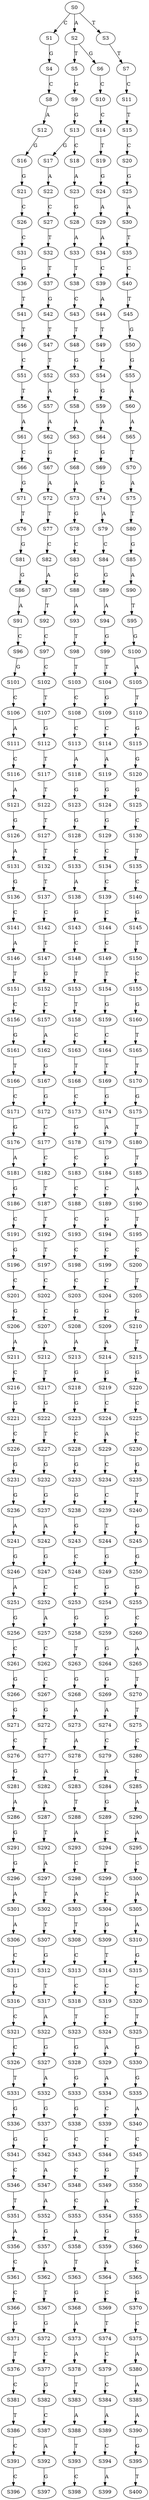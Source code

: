 strict digraph  {
	S0 -> S1 [ label = C ];
	S0 -> S2 [ label = A ];
	S0 -> S3 [ label = T ];
	S1 -> S4 [ label = G ];
	S2 -> S5 [ label = T ];
	S2 -> S6 [ label = G ];
	S3 -> S7 [ label = T ];
	S4 -> S8 [ label = C ];
	S5 -> S9 [ label = G ];
	S6 -> S10 [ label = C ];
	S7 -> S11 [ label = C ];
	S8 -> S12 [ label = A ];
	S9 -> S13 [ label = G ];
	S10 -> S14 [ label = C ];
	S11 -> S15 [ label = T ];
	S12 -> S16 [ label = G ];
	S13 -> S17 [ label = G ];
	S13 -> S18 [ label = C ];
	S14 -> S19 [ label = T ];
	S15 -> S20 [ label = C ];
	S16 -> S21 [ label = G ];
	S17 -> S22 [ label = A ];
	S18 -> S23 [ label = A ];
	S19 -> S24 [ label = G ];
	S20 -> S25 [ label = G ];
	S21 -> S26 [ label = C ];
	S22 -> S27 [ label = C ];
	S23 -> S28 [ label = G ];
	S24 -> S29 [ label = A ];
	S25 -> S30 [ label = A ];
	S26 -> S31 [ label = C ];
	S27 -> S32 [ label = T ];
	S28 -> S33 [ label = A ];
	S29 -> S34 [ label = A ];
	S30 -> S35 [ label = T ];
	S31 -> S36 [ label = G ];
	S32 -> S37 [ label = T ];
	S33 -> S38 [ label = T ];
	S34 -> S39 [ label = C ];
	S35 -> S40 [ label = C ];
	S36 -> S41 [ label = T ];
	S37 -> S42 [ label = G ];
	S38 -> S43 [ label = C ];
	S39 -> S44 [ label = A ];
	S40 -> S45 [ label = T ];
	S41 -> S46 [ label = T ];
	S42 -> S47 [ label = T ];
	S43 -> S48 [ label = T ];
	S44 -> S49 [ label = T ];
	S45 -> S50 [ label = G ];
	S46 -> S51 [ label = C ];
	S47 -> S52 [ label = T ];
	S48 -> S53 [ label = G ];
	S49 -> S54 [ label = G ];
	S50 -> S55 [ label = G ];
	S51 -> S56 [ label = T ];
	S52 -> S57 [ label = A ];
	S53 -> S58 [ label = G ];
	S54 -> S59 [ label = G ];
	S55 -> S60 [ label = A ];
	S56 -> S61 [ label = A ];
	S57 -> S62 [ label = A ];
	S58 -> S63 [ label = A ];
	S59 -> S64 [ label = A ];
	S60 -> S65 [ label = A ];
	S61 -> S66 [ label = C ];
	S62 -> S67 [ label = G ];
	S63 -> S68 [ label = C ];
	S64 -> S69 [ label = G ];
	S65 -> S70 [ label = T ];
	S66 -> S71 [ label = G ];
	S67 -> S72 [ label = A ];
	S68 -> S73 [ label = A ];
	S69 -> S74 [ label = G ];
	S70 -> S75 [ label = A ];
	S71 -> S76 [ label = T ];
	S72 -> S77 [ label = T ];
	S73 -> S78 [ label = G ];
	S74 -> S79 [ label = A ];
	S75 -> S80 [ label = T ];
	S76 -> S81 [ label = G ];
	S77 -> S82 [ label = C ];
	S78 -> S83 [ label = C ];
	S79 -> S84 [ label = C ];
	S80 -> S85 [ label = G ];
	S81 -> S86 [ label = G ];
	S82 -> S87 [ label = A ];
	S83 -> S88 [ label = G ];
	S84 -> S89 [ label = G ];
	S85 -> S90 [ label = A ];
	S86 -> S91 [ label = A ];
	S87 -> S92 [ label = T ];
	S88 -> S93 [ label = A ];
	S89 -> S94 [ label = A ];
	S90 -> S95 [ label = T ];
	S91 -> S96 [ label = C ];
	S92 -> S97 [ label = C ];
	S93 -> S98 [ label = T ];
	S94 -> S99 [ label = G ];
	S95 -> S100 [ label = G ];
	S96 -> S101 [ label = G ];
	S97 -> S102 [ label = C ];
	S98 -> S103 [ label = T ];
	S99 -> S104 [ label = T ];
	S100 -> S105 [ label = A ];
	S101 -> S106 [ label = C ];
	S102 -> S107 [ label = T ];
	S103 -> S108 [ label = C ];
	S104 -> S109 [ label = G ];
	S105 -> S110 [ label = T ];
	S106 -> S111 [ label = A ];
	S107 -> S112 [ label = G ];
	S108 -> S113 [ label = C ];
	S109 -> S114 [ label = C ];
	S110 -> S115 [ label = G ];
	S111 -> S116 [ label = C ];
	S112 -> S117 [ label = T ];
	S113 -> S118 [ label = A ];
	S114 -> S119 [ label = A ];
	S115 -> S120 [ label = G ];
	S116 -> S121 [ label = A ];
	S117 -> S122 [ label = T ];
	S118 -> S123 [ label = G ];
	S119 -> S124 [ label = G ];
	S120 -> S125 [ label = G ];
	S121 -> S126 [ label = G ];
	S122 -> S127 [ label = T ];
	S123 -> S128 [ label = G ];
	S124 -> S129 [ label = G ];
	S125 -> S130 [ label = C ];
	S126 -> S131 [ label = A ];
	S127 -> S132 [ label = T ];
	S128 -> S133 [ label = C ];
	S129 -> S134 [ label = C ];
	S130 -> S135 [ label = T ];
	S131 -> S136 [ label = G ];
	S132 -> S137 [ label = T ];
	S133 -> S138 [ label = A ];
	S134 -> S139 [ label = C ];
	S135 -> S140 [ label = C ];
	S136 -> S141 [ label = C ];
	S137 -> S142 [ label = C ];
	S138 -> S143 [ label = G ];
	S139 -> S144 [ label = C ];
	S140 -> S145 [ label = G ];
	S141 -> S146 [ label = A ];
	S142 -> S147 [ label = T ];
	S143 -> S148 [ label = C ];
	S144 -> S149 [ label = C ];
	S145 -> S150 [ label = T ];
	S146 -> S151 [ label = T ];
	S147 -> S152 [ label = G ];
	S148 -> S153 [ label = T ];
	S149 -> S154 [ label = T ];
	S150 -> S155 [ label = C ];
	S151 -> S156 [ label = C ];
	S152 -> S157 [ label = C ];
	S153 -> S158 [ label = T ];
	S154 -> S159 [ label = G ];
	S155 -> S160 [ label = G ];
	S156 -> S161 [ label = G ];
	S157 -> S162 [ label = A ];
	S158 -> S163 [ label = C ];
	S159 -> S164 [ label = C ];
	S160 -> S165 [ label = T ];
	S161 -> S166 [ label = T ];
	S162 -> S167 [ label = G ];
	S163 -> S168 [ label = T ];
	S164 -> S169 [ label = T ];
	S165 -> S170 [ label = T ];
	S166 -> S171 [ label = C ];
	S167 -> S172 [ label = G ];
	S168 -> S173 [ label = C ];
	S169 -> S174 [ label = G ];
	S170 -> S175 [ label = G ];
	S171 -> S176 [ label = G ];
	S172 -> S177 [ label = C ];
	S173 -> S178 [ label = G ];
	S174 -> S179 [ label = A ];
	S175 -> S180 [ label = T ];
	S176 -> S181 [ label = A ];
	S177 -> S182 [ label = C ];
	S178 -> S183 [ label = C ];
	S179 -> S184 [ label = G ];
	S180 -> S185 [ label = T ];
	S181 -> S186 [ label = G ];
	S182 -> S187 [ label = T ];
	S183 -> S188 [ label = C ];
	S184 -> S189 [ label = C ];
	S185 -> S190 [ label = A ];
	S186 -> S191 [ label = C ];
	S187 -> S192 [ label = T ];
	S188 -> S193 [ label = C ];
	S189 -> S194 [ label = G ];
	S190 -> S195 [ label = T ];
	S191 -> S196 [ label = G ];
	S192 -> S197 [ label = T ];
	S193 -> S198 [ label = C ];
	S194 -> S199 [ label = C ];
	S195 -> S200 [ label = C ];
	S196 -> S201 [ label = C ];
	S197 -> S202 [ label = C ];
	S198 -> S203 [ label = C ];
	S199 -> S204 [ label = C ];
	S200 -> S205 [ label = T ];
	S201 -> S206 [ label = G ];
	S202 -> S207 [ label = C ];
	S203 -> S208 [ label = G ];
	S204 -> S209 [ label = G ];
	S205 -> S210 [ label = G ];
	S206 -> S211 [ label = A ];
	S207 -> S212 [ label = A ];
	S208 -> S213 [ label = A ];
	S209 -> S214 [ label = A ];
	S210 -> S215 [ label = T ];
	S211 -> S216 [ label = C ];
	S212 -> S217 [ label = T ];
	S213 -> S218 [ label = G ];
	S214 -> S219 [ label = G ];
	S215 -> S220 [ label = G ];
	S216 -> S221 [ label = G ];
	S217 -> S222 [ label = G ];
	S218 -> S223 [ label = G ];
	S219 -> S224 [ label = C ];
	S220 -> S225 [ label = C ];
	S221 -> S226 [ label = C ];
	S222 -> S227 [ label = T ];
	S223 -> S228 [ label = C ];
	S224 -> S229 [ label = A ];
	S225 -> S230 [ label = C ];
	S226 -> S231 [ label = G ];
	S227 -> S232 [ label = G ];
	S228 -> S233 [ label = G ];
	S229 -> S234 [ label = C ];
	S230 -> S235 [ label = G ];
	S231 -> S236 [ label = G ];
	S232 -> S237 [ label = G ];
	S233 -> S238 [ label = G ];
	S234 -> S239 [ label = C ];
	S235 -> S240 [ label = T ];
	S236 -> S241 [ label = A ];
	S237 -> S242 [ label = A ];
	S238 -> S243 [ label = G ];
	S239 -> S244 [ label = T ];
	S240 -> S245 [ label = G ];
	S241 -> S246 [ label = G ];
	S242 -> S247 [ label = G ];
	S243 -> S248 [ label = C ];
	S244 -> S249 [ label = G ];
	S245 -> S250 [ label = G ];
	S246 -> S251 [ label = A ];
	S247 -> S252 [ label = C ];
	S248 -> S253 [ label = C ];
	S249 -> S254 [ label = G ];
	S250 -> S255 [ label = G ];
	S251 -> S256 [ label = G ];
	S252 -> S257 [ label = A ];
	S253 -> S258 [ label = G ];
	S254 -> S259 [ label = G ];
	S255 -> S260 [ label = C ];
	S256 -> S261 [ label = C ];
	S257 -> S262 [ label = C ];
	S258 -> S263 [ label = T ];
	S259 -> S264 [ label = G ];
	S260 -> S265 [ label = A ];
	S261 -> S266 [ label = G ];
	S262 -> S267 [ label = C ];
	S263 -> S268 [ label = G ];
	S264 -> S269 [ label = G ];
	S265 -> S270 [ label = T ];
	S266 -> S271 [ label = G ];
	S267 -> S272 [ label = G ];
	S268 -> S273 [ label = A ];
	S269 -> S274 [ label = A ];
	S270 -> S275 [ label = T ];
	S271 -> S276 [ label = C ];
	S272 -> S277 [ label = T ];
	S273 -> S278 [ label = A ];
	S274 -> S279 [ label = C ];
	S275 -> S280 [ label = C ];
	S276 -> S281 [ label = G ];
	S277 -> S282 [ label = A ];
	S278 -> S283 [ label = G ];
	S279 -> S284 [ label = A ];
	S280 -> S285 [ label = C ];
	S281 -> S286 [ label = A ];
	S282 -> S287 [ label = A ];
	S283 -> S288 [ label = T ];
	S284 -> S289 [ label = G ];
	S285 -> S290 [ label = A ];
	S286 -> S291 [ label = G ];
	S287 -> S292 [ label = T ];
	S288 -> S293 [ label = A ];
	S289 -> S294 [ label = C ];
	S290 -> S295 [ label = A ];
	S291 -> S296 [ label = G ];
	S292 -> S297 [ label = A ];
	S293 -> S298 [ label = C ];
	S294 -> S299 [ label = T ];
	S295 -> S300 [ label = C ];
	S296 -> S301 [ label = A ];
	S297 -> S302 [ label = T ];
	S298 -> S303 [ label = A ];
	S299 -> S304 [ label = C ];
	S300 -> S305 [ label = A ];
	S301 -> S306 [ label = A ];
	S302 -> S307 [ label = T ];
	S303 -> S308 [ label = T ];
	S304 -> S309 [ label = G ];
	S305 -> S310 [ label = A ];
	S306 -> S311 [ label = C ];
	S307 -> S312 [ label = G ];
	S308 -> S313 [ label = C ];
	S309 -> S314 [ label = T ];
	S310 -> S315 [ label = G ];
	S311 -> S316 [ label = G ];
	S312 -> S317 [ label = T ];
	S313 -> S318 [ label = C ];
	S314 -> S319 [ label = C ];
	S315 -> S320 [ label = C ];
	S316 -> S321 [ label = C ];
	S317 -> S322 [ label = A ];
	S318 -> S323 [ label = T ];
	S319 -> S324 [ label = C ];
	S320 -> S325 [ label = T ];
	S321 -> S326 [ label = C ];
	S322 -> S327 [ label = G ];
	S323 -> S328 [ label = G ];
	S324 -> S329 [ label = A ];
	S325 -> S330 [ label = G ];
	S326 -> S331 [ label = T ];
	S327 -> S332 [ label = A ];
	S328 -> S333 [ label = G ];
	S329 -> S334 [ label = A ];
	S330 -> S335 [ label = G ];
	S331 -> S336 [ label = G ];
	S332 -> S337 [ label = G ];
	S333 -> S338 [ label = G ];
	S334 -> S339 [ label = C ];
	S335 -> S340 [ label = A ];
	S336 -> S341 [ label = G ];
	S337 -> S342 [ label = G ];
	S338 -> S343 [ label = C ];
	S339 -> S344 [ label = C ];
	S340 -> S345 [ label = C ];
	S341 -> S346 [ label = C ];
	S342 -> S347 [ label = A ];
	S343 -> S348 [ label = C ];
	S344 -> S349 [ label = G ];
	S345 -> S350 [ label = T ];
	S346 -> S351 [ label = T ];
	S347 -> S352 [ label = A ];
	S348 -> S353 [ label = C ];
	S349 -> S354 [ label = A ];
	S350 -> S355 [ label = C ];
	S351 -> S356 [ label = A ];
	S352 -> S357 [ label = G ];
	S353 -> S358 [ label = A ];
	S354 -> S359 [ label = G ];
	S355 -> S360 [ label = G ];
	S356 -> S361 [ label = C ];
	S357 -> S362 [ label = A ];
	S358 -> S363 [ label = T ];
	S359 -> S364 [ label = A ];
	S360 -> S365 [ label = C ];
	S361 -> S366 [ label = C ];
	S362 -> S367 [ label = T ];
	S363 -> S368 [ label = G ];
	S364 -> S369 [ label = C ];
	S365 -> S370 [ label = G ];
	S366 -> S371 [ label = G ];
	S367 -> S372 [ label = G ];
	S368 -> S373 [ label = A ];
	S369 -> S374 [ label = T ];
	S370 -> S375 [ label = C ];
	S371 -> S376 [ label = T ];
	S372 -> S377 [ label = C ];
	S373 -> S378 [ label = A ];
	S374 -> S379 [ label = C ];
	S375 -> S380 [ label = A ];
	S376 -> S381 [ label = C ];
	S377 -> S382 [ label = G ];
	S378 -> S383 [ label = T ];
	S379 -> S384 [ label = C ];
	S380 -> S385 [ label = A ];
	S381 -> S386 [ label = T ];
	S382 -> S387 [ label = C ];
	S383 -> S388 [ label = A ];
	S384 -> S389 [ label = A ];
	S385 -> S390 [ label = A ];
	S386 -> S391 [ label = C ];
	S387 -> S392 [ label = A ];
	S388 -> S393 [ label = T ];
	S389 -> S394 [ label = C ];
	S390 -> S395 [ label = G ];
	S391 -> S396 [ label = C ];
	S392 -> S397 [ label = G ];
	S393 -> S398 [ label = C ];
	S394 -> S399 [ label = A ];
	S395 -> S400 [ label = T ];
}

